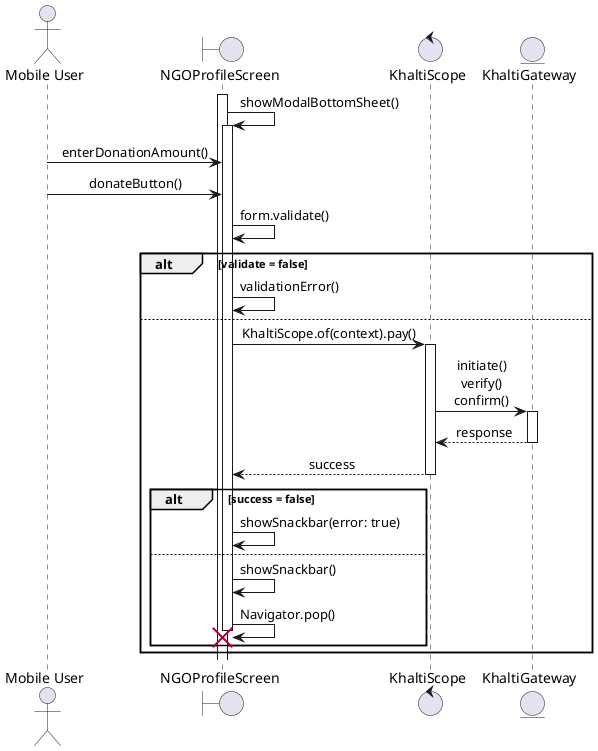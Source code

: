 @startuml uc1-sequence
skinparam sequenceMessageAlign center
actor       "Mobile User"       as actor
boundary    NGOProfileScreen    as ui
control     KhaltiScope  as scope
entity      KhaltiGateway      as gateway

activate  ui
ui -> ui: showModalBottomSheet()
activate ui
actor -> ui: enterDonationAmount()
actor  -> ui: donateButton()
ui -> ui: form.validate()
alt validate = false
    ui -> ui: validationError()
else
    ui -> scope: KhaltiScope.of(context).pay()
    activate scope
    scope -> gateway: initiate()\nverify()\nconfirm()
    activate gateway
    return response
    return success
    alt success = false
        ui -> ui: showSnackbar(error: true)
    else
        ui -> ui: showSnackbar()
        ui -> ui!!: Navigator.pop()
    end

end
@enduml
